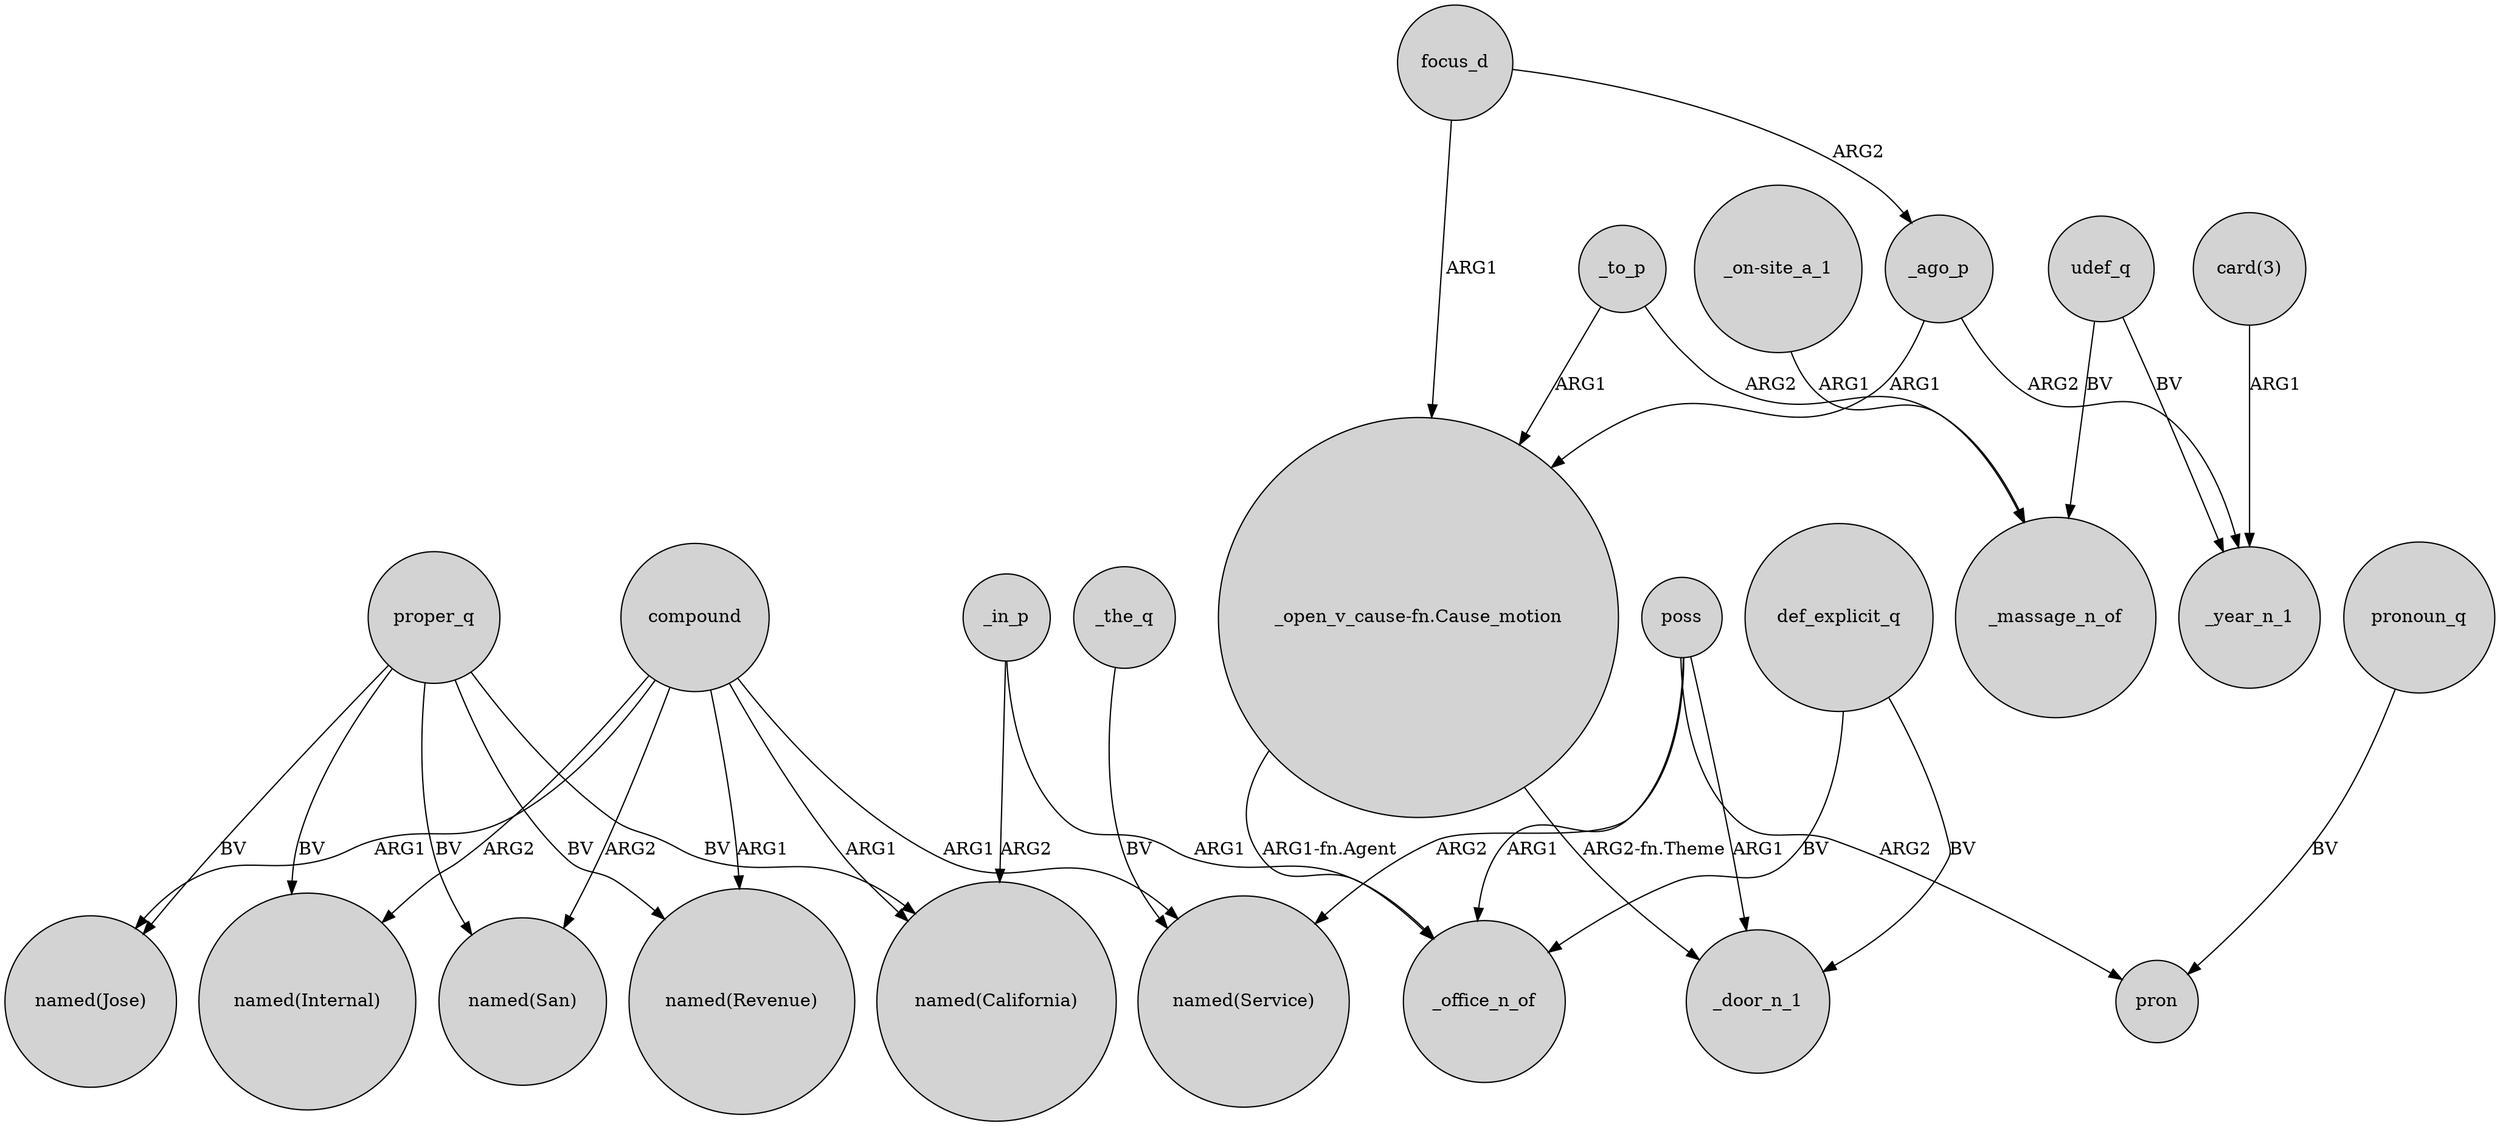 digraph {
	node [shape=circle style=filled]
	proper_q -> "named(Internal)" [label=BV]
	"_on-site_a_1" -> _massage_n_of [label=ARG1]
	_in_p -> _office_n_of [label=ARG1]
	_to_p -> _massage_n_of [label=ARG2]
	compound -> "named(Jose)" [label=ARG1]
	focus_d -> _ago_p [label=ARG2]
	proper_q -> "named(Jose)" [label=BV]
	udef_q -> _massage_n_of [label=BV]
	"_open_v_cause-fn.Cause_motion" -> _office_n_of [label="ARG1-fn.Agent"]
	"_open_v_cause-fn.Cause_motion" -> _door_n_1 [label="ARG2-fn.Theme"]
	"card(3)" -> _year_n_1 [label=ARG1]
	poss -> _office_n_of [label=ARG1]
	pronoun_q -> pron [label=BV]
	_to_p -> "_open_v_cause-fn.Cause_motion" [label=ARG1]
	poss -> pron [label=ARG2]
	compound -> "named(Service)" [label=ARG1]
	compound -> "named(Revenue)" [label=ARG1]
	poss -> "named(Service)" [label=ARG2]
	compound -> "named(Internal)" [label=ARG2]
	def_explicit_q -> _office_n_of [label=BV]
	def_explicit_q -> _door_n_1 [label=BV]
	_ago_p -> "_open_v_cause-fn.Cause_motion" [label=ARG1]
	_ago_p -> _year_n_1 [label=ARG2]
	proper_q -> "named(Revenue)" [label=BV]
	compound -> "named(San)" [label=ARG2]
	udef_q -> _year_n_1 [label=BV]
	compound -> "named(California)" [label=ARG1]
	poss -> _door_n_1 [label=ARG1]
	proper_q -> "named(San)" [label=BV]
	focus_d -> "_open_v_cause-fn.Cause_motion" [label=ARG1]
	proper_q -> "named(California)" [label=BV]
	_the_q -> "named(Service)" [label=BV]
	_in_p -> "named(California)" [label=ARG2]
}
